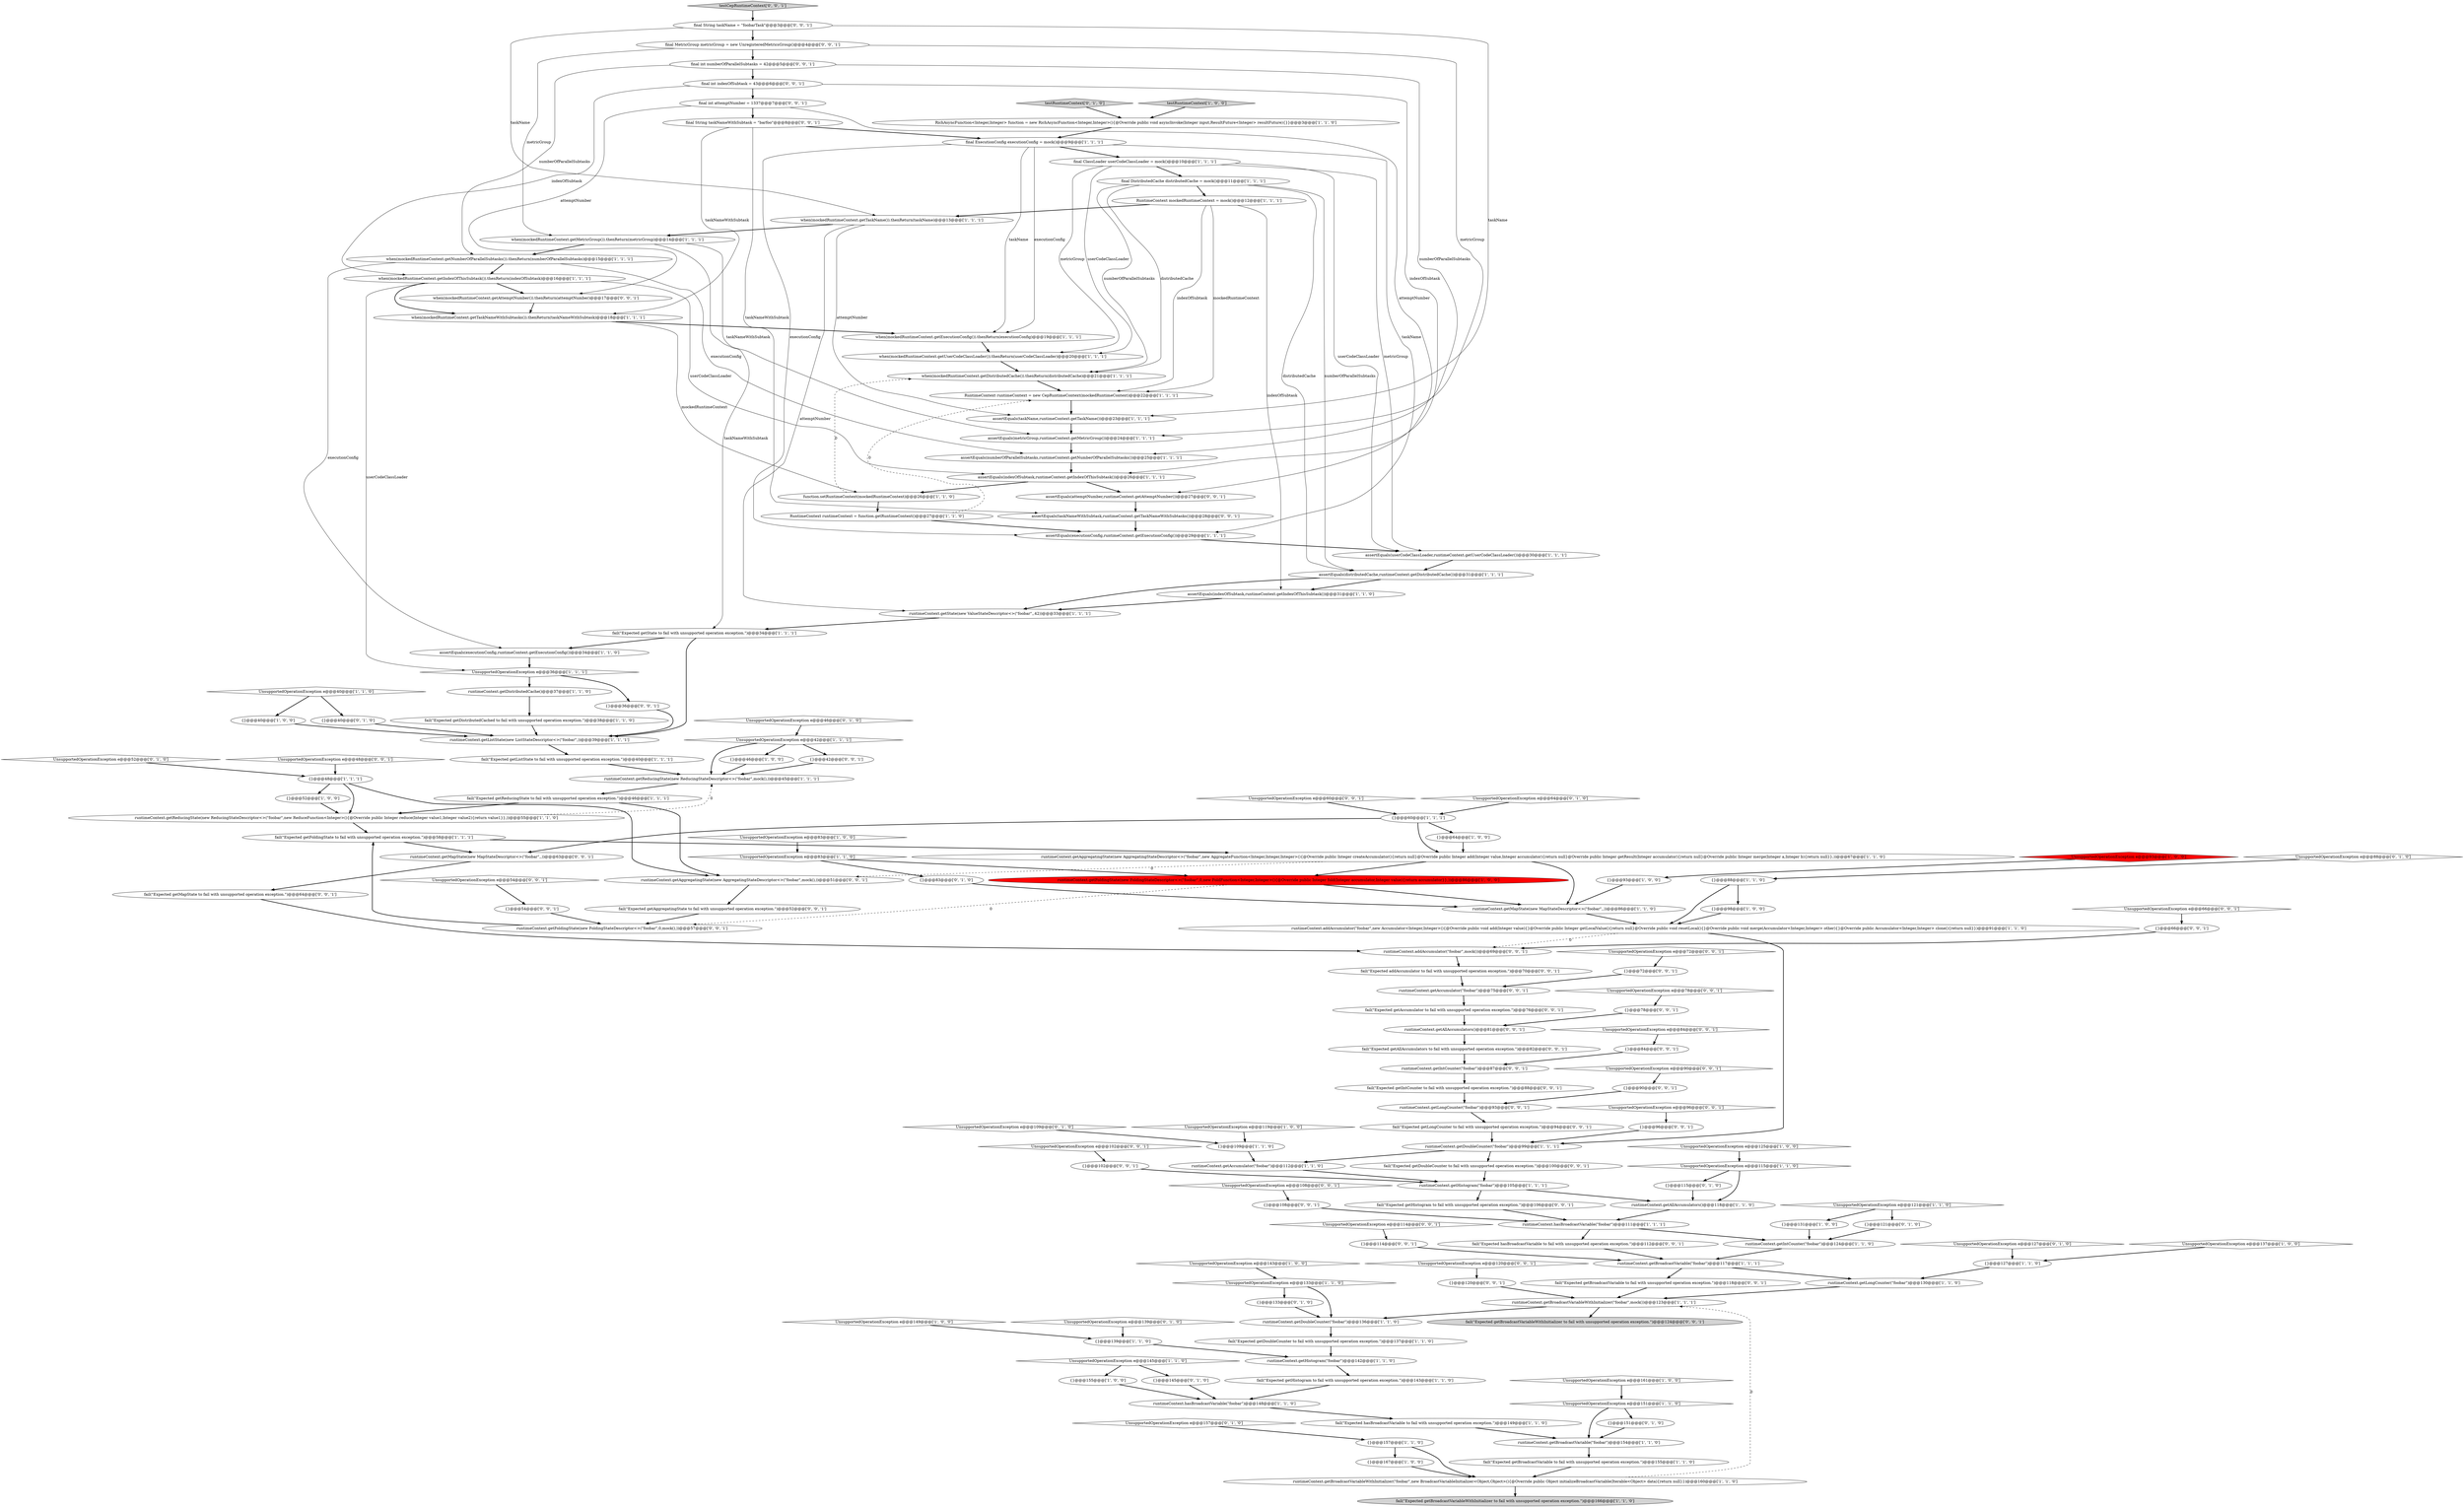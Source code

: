 digraph {
13 [style = filled, label = "when(mockedRuntimeContext.getTaskNameWithSubtasks()).thenReturn(taskNameWithSubtask)@@@18@@@['1', '1', '1']", fillcolor = white, shape = ellipse image = "AAA0AAABBB1BBB"];
145 [style = filled, label = "runtimeContext.getLongCounter(\"foobar\")@@@93@@@['0', '0', '1']", fillcolor = white, shape = ellipse image = "AAA0AAABBB3BBB"];
146 [style = filled, label = "fail(\"Expected getAllAccumulators to fail with unsupported operation exception.\")@@@82@@@['0', '0', '1']", fillcolor = white, shape = ellipse image = "AAA0AAABBB3BBB"];
90 [style = filled, label = "when(mockedRuntimeContext.getIndexOfThisSubtask()).thenReturn(indexOfSubtask)@@@16@@@['1', '1', '1']", fillcolor = white, shape = ellipse image = "AAA0AAABBB1BBB"];
110 [style = filled, label = "UnsupportedOperationException e@@@96@@@['0', '0', '1']", fillcolor = white, shape = diamond image = "AAA0AAABBB3BBB"];
9 [style = filled, label = "UnsupportedOperationException e@@@36@@@['1', '1', '1']", fillcolor = white, shape = diamond image = "AAA0AAABBB1BBB"];
161 [style = filled, label = "fail(\"Expected getBroadcastVariableWithInitializer to fail with unsupported operation exception.\")@@@124@@@['0', '0', '1']", fillcolor = lightgray, shape = ellipse image = "AAA0AAABBB3BBB"];
96 [style = filled, label = "UnsupportedOperationException e@@@88@@@['0', '1', '0']", fillcolor = white, shape = diamond image = "AAA0AAABBB2BBB"];
26 [style = filled, label = "runtimeContext.getReducingState(new ReducingStateDescriptor<>(\"foobar\",new ReduceFunction<Integer>(){@Override public Integer reduce(Integer value1,Integer value2){return value1}},))@@@55@@@['1', '1', '0']", fillcolor = white, shape = ellipse image = "AAA0AAABBB1BBB"];
21 [style = filled, label = "RuntimeContext runtimeContext = new CepRuntimeContext(mockedRuntimeContext)@@@22@@@['1', '1', '1']", fillcolor = white, shape = ellipse image = "AAA0AAABBB1BBB"];
7 [style = filled, label = "RichAsyncFunction<Integer,Integer> function = new RichAsyncFunction<Integer,Integer>(){@Override public void asyncInvoke(Integer input,ResultFuture<Integer> resultFuture){}}@@@3@@@['1', '1', '0']", fillcolor = white, shape = ellipse image = "AAA0AAABBB1BBB"];
93 [style = filled, label = "{}@@@40@@@['0', '1', '0']", fillcolor = white, shape = ellipse image = "AAA0AAABBB2BBB"];
81 [style = filled, label = "UnsupportedOperationException e@@@83@@@['1', '1', '0']", fillcolor = white, shape = diamond image = "AAA0AAABBB1BBB"];
87 [style = filled, label = "final DistributedCache distributedCache = mock()@@@11@@@['1', '1', '1']", fillcolor = white, shape = ellipse image = "AAA0AAABBB1BBB"];
14 [style = filled, label = "runtimeContext.getReducingState(new ReducingStateDescriptor<>(\"foobar\",mock(),))@@@45@@@['1', '1', '1']", fillcolor = white, shape = ellipse image = "AAA0AAABBB1BBB"];
125 [style = filled, label = "{}@@@72@@@['0', '0', '1']", fillcolor = white, shape = ellipse image = "AAA0AAABBB3BBB"];
50 [style = filled, label = "assertEquals(numberOfParallelSubtasks,runtimeContext.getNumberOfParallelSubtasks())@@@25@@@['1', '1', '1']", fillcolor = white, shape = ellipse image = "AAA0AAABBB1BBB"];
52 [style = filled, label = "runtimeContext.getDoubleCounter(\"foobar\")@@@99@@@['1', '1', '1']", fillcolor = white, shape = ellipse image = "AAA0AAABBB1BBB"];
119 [style = filled, label = "UnsupportedOperationException e@@@60@@@['0', '0', '1']", fillcolor = white, shape = diamond image = "AAA0AAABBB3BBB"];
148 [style = filled, label = "{}@@@36@@@['0', '0', '1']", fillcolor = white, shape = ellipse image = "AAA0AAABBB3BBB"];
48 [style = filled, label = "when(mockedRuntimeContext.getTaskName()).thenReturn(taskName)@@@13@@@['1', '1', '1']", fillcolor = white, shape = ellipse image = "AAA0AAABBB1BBB"];
30 [style = filled, label = "assertEquals(executionConfig,runtimeContext.getExecutionConfig())@@@29@@@['1', '1', '1']", fillcolor = white, shape = ellipse image = "AAA0AAABBB1BBB"];
156 [style = filled, label = "{}@@@102@@@['0', '0', '1']", fillcolor = white, shape = ellipse image = "AAA0AAABBB3BBB"];
116 [style = filled, label = "{}@@@54@@@['0', '0', '1']", fillcolor = white, shape = ellipse image = "AAA0AAABBB3BBB"];
24 [style = filled, label = "runtimeContext.getBroadcastVariable(\"foobar\")@@@117@@@['1', '1', '1']", fillcolor = white, shape = ellipse image = "AAA0AAABBB1BBB"];
36 [style = filled, label = "{}@@@46@@@['1', '0', '0']", fillcolor = white, shape = ellipse image = "AAA0AAABBB1BBB"];
86 [style = filled, label = "{}@@@157@@@['1', '1', '0']", fillcolor = white, shape = ellipse image = "AAA0AAABBB1BBB"];
42 [style = filled, label = "{}@@@93@@@['1', '0', '0']", fillcolor = white, shape = ellipse image = "AAA0AAABBB1BBB"];
79 [style = filled, label = "{}@@@60@@@['1', '1', '1']", fillcolor = white, shape = ellipse image = "AAA0AAABBB1BBB"];
0 [style = filled, label = "fail(\"Expected getFoldingState to fail with unsupported operation exception.\")@@@58@@@['1', '1', '1']", fillcolor = white, shape = ellipse image = "AAA0AAABBB1BBB"];
127 [style = filled, label = "fail(\"Expected getHistogram to fail with unsupported operation exception.\")@@@106@@@['0', '0', '1']", fillcolor = white, shape = ellipse image = "AAA0AAABBB3BBB"];
10 [style = filled, label = "UnsupportedOperationException e@@@119@@@['1', '0', '0']", fillcolor = white, shape = diamond image = "AAA0AAABBB1BBB"];
126 [style = filled, label = "UnsupportedOperationException e@@@66@@@['0', '0', '1']", fillcolor = white, shape = diamond image = "AAA0AAABBB3BBB"];
29 [style = filled, label = "fail(\"Expected getDoubleCounter to fail with unsupported operation exception.\")@@@137@@@['1', '1', '0']", fillcolor = white, shape = ellipse image = "AAA0AAABBB1BBB"];
138 [style = filled, label = "fail(\"Expected addAccumulator to fail with unsupported operation exception.\")@@@70@@@['0', '0', '1']", fillcolor = white, shape = ellipse image = "AAA0AAABBB3BBB"];
140 [style = filled, label = "fail(\"Expected getAggregatingState to fail with unsupported operation exception.\")@@@52@@@['0', '0', '1']", fillcolor = white, shape = ellipse image = "AAA0AAABBB3BBB"];
73 [style = filled, label = "UnsupportedOperationException e@@@121@@@['1', '1', '0']", fillcolor = white, shape = diamond image = "AAA0AAABBB1BBB"];
76 [style = filled, label = "UnsupportedOperationException e@@@133@@@['1', '1', '0']", fillcolor = white, shape = diamond image = "AAA0AAABBB1BBB"];
82 [style = filled, label = "UnsupportedOperationException e@@@93@@@['1', '0', '0']", fillcolor = red, shape = diamond image = "AAA1AAABBB1BBB"];
84 [style = filled, label = "when(mockedRuntimeContext.getMetricGroup()).thenReturn(metricGroup)@@@14@@@['1', '1', '1']", fillcolor = white, shape = ellipse image = "AAA0AAABBB1BBB"];
117 [style = filled, label = "{}@@@120@@@['0', '0', '1']", fillcolor = white, shape = ellipse image = "AAA0AAABBB3BBB"];
150 [style = filled, label = "runtimeContext.getMapState(new MapStateDescriptor<>(\"foobar\",,))@@@63@@@['0', '0', '1']", fillcolor = white, shape = ellipse image = "AAA0AAABBB3BBB"];
77 [style = filled, label = "fail(\"Expected getReducingState to fail with unsupported operation exception.\")@@@46@@@['1', '1', '1']", fillcolor = white, shape = ellipse image = "AAA0AAABBB1BBB"];
39 [style = filled, label = "{}@@@167@@@['1', '0', '0']", fillcolor = white, shape = ellipse image = "AAA0AAABBB1BBB"];
58 [style = filled, label = "runtimeContext.getDoubleCounter(\"foobar\")@@@136@@@['1', '1', '0']", fillcolor = white, shape = ellipse image = "AAA0AAABBB1BBB"];
112 [style = filled, label = "UnsupportedOperationException e@@@102@@@['0', '0', '1']", fillcolor = white, shape = diamond image = "AAA0AAABBB3BBB"];
91 [style = filled, label = "fail(\"Expected getBroadcastVariable to fail with unsupported operation exception.\")@@@155@@@['1', '1', '0']", fillcolor = white, shape = ellipse image = "AAA0AAABBB1BBB"];
135 [style = filled, label = "fail(\"Expected getAccumulator to fail with unsupported operation exception.\")@@@76@@@['0', '0', '1']", fillcolor = white, shape = ellipse image = "AAA0AAABBB3BBB"];
133 [style = filled, label = "fail(\"Expected getIntCounter to fail with unsupported operation exception.\")@@@88@@@['0', '0', '1']", fillcolor = white, shape = ellipse image = "AAA0AAABBB3BBB"];
63 [style = filled, label = "runtimeContext.getHistogram(\"foobar\")@@@105@@@['1', '1', '1']", fillcolor = white, shape = ellipse image = "AAA0AAABBB1BBB"];
115 [style = filled, label = "{}@@@42@@@['0', '0', '1']", fillcolor = white, shape = ellipse image = "AAA0AAABBB3BBB"];
88 [style = filled, label = "UnsupportedOperationException e@@@145@@@['1', '1', '0']", fillcolor = white, shape = diamond image = "AAA0AAABBB1BBB"];
139 [style = filled, label = "{}@@@90@@@['0', '0', '1']", fillcolor = white, shape = ellipse image = "AAA0AAABBB3BBB"];
15 [style = filled, label = "assertEquals(indexOfSubtask,runtimeContext.getIndexOfThisSubtask())@@@26@@@['1', '1', '1']", fillcolor = white, shape = ellipse image = "AAA0AAABBB1BBB"];
34 [style = filled, label = "runtimeContext.getMapState(new MapStateDescriptor<>(\"foobar\",,))@@@86@@@['1', '1', '0']", fillcolor = white, shape = ellipse image = "AAA0AAABBB1BBB"];
147 [style = filled, label = "runtimeContext.getAggregatingState(new AggregatingStateDescriptor<>(\"foobar\",mock(),))@@@51@@@['0', '0', '1']", fillcolor = white, shape = ellipse image = "AAA0AAABBB3BBB"];
67 [style = filled, label = "when(mockedRuntimeContext.getDistributedCache()).thenReturn(distributedCache)@@@21@@@['1', '1', '1']", fillcolor = white, shape = ellipse image = "AAA0AAABBB1BBB"];
97 [style = filled, label = "{}@@@133@@@['0', '1', '0']", fillcolor = white, shape = ellipse image = "AAA0AAABBB2BBB"];
11 [style = filled, label = "UnsupportedOperationException e@@@83@@@['1', '0', '0']", fillcolor = white, shape = diamond image = "AAA0AAABBB1BBB"];
46 [style = filled, label = "{}@@@48@@@['1', '1', '1']", fillcolor = white, shape = ellipse image = "AAA0AAABBB1BBB"];
111 [style = filled, label = "UnsupportedOperationException e@@@54@@@['0', '0', '1']", fillcolor = white, shape = diamond image = "AAA0AAABBB3BBB"];
94 [style = filled, label = "UnsupportedOperationException e@@@139@@@['0', '1', '0']", fillcolor = white, shape = diamond image = "AAA0AAABBB2BBB"];
114 [style = filled, label = "assertEquals(attemptNumber,runtimeContext.getAttemptNumber())@@@27@@@['0', '0', '1']", fillcolor = white, shape = ellipse image = "AAA0AAABBB3BBB"];
151 [style = filled, label = "fail(\"Expected hasBroadcastVariable to fail with unsupported operation exception.\")@@@112@@@['0', '0', '1']", fillcolor = white, shape = ellipse image = "AAA0AAABBB3BBB"];
25 [style = filled, label = "runtimeContext.getAllAccumulators()@@@118@@@['1', '1', '0']", fillcolor = white, shape = ellipse image = "AAA0AAABBB1BBB"];
141 [style = filled, label = "UnsupportedOperationException e@@@90@@@['0', '0', '1']", fillcolor = white, shape = diamond image = "AAA0AAABBB3BBB"];
66 [style = filled, label = "fail(\"Expected getHistogram to fail with unsupported operation exception.\")@@@143@@@['1', '1', '0']", fillcolor = white, shape = ellipse image = "AAA0AAABBB1BBB"];
12 [style = filled, label = "runtimeContext.getFoldingState(new FoldingStateDescriptor<>(\"foobar\",0,new FoldFunction<Integer,Integer>(){@Override public Integer fold(Integer accumulator,Integer value){return accumulator}},))@@@86@@@['1', '0', '0']", fillcolor = red, shape = ellipse image = "AAA1AAABBB1BBB"];
131 [style = filled, label = "fail(\"Expected getMapState to fail with unsupported operation exception.\")@@@64@@@['0', '0', '1']", fillcolor = white, shape = ellipse image = "AAA0AAABBB3BBB"];
95 [style = filled, label = "{}@@@83@@@['0', '1', '0']", fillcolor = white, shape = ellipse image = "AAA0AAABBB2BBB"];
160 [style = filled, label = "assertEquals(taskNameWithSubtask,runtimeContext.getTaskNameWithSubtasks())@@@28@@@['0', '0', '1']", fillcolor = white, shape = ellipse image = "AAA0AAABBB3BBB"];
1 [style = filled, label = "UnsupportedOperationException e@@@125@@@['1', '0', '0']", fillcolor = white, shape = diamond image = "AAA0AAABBB1BBB"];
20 [style = filled, label = "UnsupportedOperationException e@@@151@@@['1', '1', '0']", fillcolor = white, shape = diamond image = "AAA0AAABBB1BBB"];
120 [style = filled, label = "final int numberOfParallelSubtasks = 42@@@5@@@['0', '0', '1']", fillcolor = white, shape = ellipse image = "AAA0AAABBB3BBB"];
142 [style = filled, label = "fail(\"Expected getBroadcastVariable to fail with unsupported operation exception.\")@@@118@@@['0', '0', '1']", fillcolor = white, shape = ellipse image = "AAA0AAABBB3BBB"];
124 [style = filled, label = "UnsupportedOperationException e@@@120@@@['0', '0', '1']", fillcolor = white, shape = diamond image = "AAA0AAABBB3BBB"];
155 [style = filled, label = "runtimeContext.getAccumulator(\"foobar\")@@@75@@@['0', '0', '1']", fillcolor = white, shape = ellipse image = "AAA0AAABBB3BBB"];
128 [style = filled, label = "{}@@@96@@@['0', '0', '1']", fillcolor = white, shape = ellipse image = "AAA0AAABBB3BBB"];
68 [style = filled, label = "assertEquals(executionConfig,runtimeContext.getExecutionConfig())@@@34@@@['1', '1', '0']", fillcolor = white, shape = ellipse image = "AAA0AAABBB1BBB"];
27 [style = filled, label = "assertEquals(metricGroup,runtimeContext.getMetricGroup())@@@24@@@['1', '1', '1']", fillcolor = white, shape = ellipse image = "AAA0AAABBB1BBB"];
123 [style = filled, label = "{}@@@84@@@['0', '0', '1']", fillcolor = white, shape = ellipse image = "AAA0AAABBB3BBB"];
41 [style = filled, label = "{}@@@109@@@['1', '1', '0']", fillcolor = white, shape = ellipse image = "AAA0AAABBB1BBB"];
49 [style = filled, label = "UnsupportedOperationException e@@@143@@@['1', '0', '0']", fillcolor = white, shape = diamond image = "AAA0AAABBB1BBB"];
144 [style = filled, label = "final MetricGroup metricGroup = new UnregisteredMetricsGroup()@@@4@@@['0', '0', '1']", fillcolor = white, shape = ellipse image = "AAA0AAABBB3BBB"];
132 [style = filled, label = "UnsupportedOperationException e@@@108@@@['0', '0', '1']", fillcolor = white, shape = diamond image = "AAA0AAABBB3BBB"];
105 [style = filled, label = "UnsupportedOperationException e@@@109@@@['0', '1', '0']", fillcolor = white, shape = diamond image = "AAA0AAABBB2BBB"];
51 [style = filled, label = "runtimeContext.getAggregatingState(new AggregatingStateDescriptor<>(\"foobar\",new AggregateFunction<Integer,Integer,Integer>(){@Override public Integer createAccumulator(){return null}@Override public Integer add(Integer value,Integer accumulator){return null}@Override public Integer getResult(Integer accumulator){return null}@Override public Integer merge(Integer a,Integer b){return null}},))@@@67@@@['1', '1', '0']", fillcolor = white, shape = ellipse image = "AAA0AAABBB1BBB"];
62 [style = filled, label = "fail(\"Expected getDistributedCached to fail with unsupported operation exception.\")@@@38@@@['1', '1', '0']", fillcolor = white, shape = ellipse image = "AAA0AAABBB1BBB"];
80 [style = filled, label = "runtimeContext.getBroadcastVariableWithInitializer(\"foobar\",new BroadcastVariableInitializer<Object,Object>(){@Override public Object initializeBroadcastVariable(Iterable<Object> data){return null}})@@@160@@@['1', '1', '0']", fillcolor = white, shape = ellipse image = "AAA0AAABBB1BBB"];
109 [style = filled, label = "runtimeContext.getIntCounter(\"foobar\")@@@87@@@['0', '0', '1']", fillcolor = white, shape = ellipse image = "AAA0AAABBB3BBB"];
129 [style = filled, label = "{}@@@114@@@['0', '0', '1']", fillcolor = white, shape = ellipse image = "AAA0AAABBB3BBB"];
35 [style = filled, label = "runtimeContext.getLongCounter(\"foobar\")@@@130@@@['1', '1', '0']", fillcolor = white, shape = ellipse image = "AAA0AAABBB1BBB"];
92 [style = filled, label = "{}@@@121@@@['0', '1', '0']", fillcolor = white, shape = ellipse image = "AAA0AAABBB2BBB"];
72 [style = filled, label = "{}@@@40@@@['1', '0', '0']", fillcolor = white, shape = ellipse image = "AAA0AAABBB1BBB"];
19 [style = filled, label = "runtimeContext.getBroadcastVariableWithInitializer(\"foobar\",mock())@@@123@@@['1', '1', '1']", fillcolor = white, shape = ellipse image = "AAA0AAABBB1BBB"];
103 [style = filled, label = "testRuntimeContext['0', '1', '0']", fillcolor = lightgray, shape = diamond image = "AAA0AAABBB2BBB"];
153 [style = filled, label = "fail(\"Expected getLongCounter to fail with unsupported operation exception.\")@@@94@@@['0', '0', '1']", fillcolor = white, shape = ellipse image = "AAA0AAABBB3BBB"];
3 [style = filled, label = "when(mockedRuntimeContext.getExecutionConfig()).thenReturn(executionConfig)@@@19@@@['1', '1', '1']", fillcolor = white, shape = ellipse image = "AAA0AAABBB1BBB"];
37 [style = filled, label = "when(mockedRuntimeContext.getNumberOfParallelSubtasks()).thenReturn(numberOfParallelSubtasks)@@@15@@@['1', '1', '1']", fillcolor = white, shape = ellipse image = "AAA0AAABBB1BBB"];
104 [style = filled, label = "UnsupportedOperationException e@@@46@@@['0', '1', '0']", fillcolor = white, shape = diamond image = "AAA0AAABBB2BBB"];
57 [style = filled, label = "UnsupportedOperationException e@@@42@@@['1', '1', '1']", fillcolor = white, shape = diamond image = "AAA0AAABBB1BBB"];
69 [style = filled, label = "final ExecutionConfig executionConfig = mock()@@@9@@@['1', '1', '1']", fillcolor = white, shape = ellipse image = "AAA0AAABBB1BBB"];
154 [style = filled, label = "{}@@@66@@@['0', '0', '1']", fillcolor = white, shape = ellipse image = "AAA0AAABBB3BBB"];
56 [style = filled, label = "assertEquals(distributedCache,runtimeContext.getDistributedCache())@@@31@@@['1', '1', '1']", fillcolor = white, shape = ellipse image = "AAA0AAABBB1BBB"];
121 [style = filled, label = "runtimeContext.getFoldingState(new FoldingStateDescriptor<>(\"foobar\",0,mock(),))@@@57@@@['0', '0', '1']", fillcolor = white, shape = ellipse image = "AAA0AAABBB3BBB"];
158 [style = filled, label = "when(mockedRuntimeContext.getAttemptNumber()).thenReturn(attemptNumber)@@@17@@@['0', '0', '1']", fillcolor = white, shape = ellipse image = "AAA0AAABBB3BBB"];
40 [style = filled, label = "runtimeContext.getBroadcastVariable(\"foobar\")@@@154@@@['1', '1', '0']", fillcolor = white, shape = ellipse image = "AAA0AAABBB1BBB"];
44 [style = filled, label = "runtimeContext.hasBroadcastVariable(\"foobar\")@@@148@@@['1', '1', '0']", fillcolor = white, shape = ellipse image = "AAA0AAABBB1BBB"];
59 [style = filled, label = "{}@@@139@@@['1', '1', '0']", fillcolor = white, shape = ellipse image = "AAA0AAABBB1BBB"];
55 [style = filled, label = "UnsupportedOperationException e@@@137@@@['1', '0', '0']", fillcolor = white, shape = diamond image = "AAA0AAABBB1BBB"];
33 [style = filled, label = "{}@@@88@@@['1', '1', '0']", fillcolor = white, shape = ellipse image = "AAA0AAABBB1BBB"];
75 [style = filled, label = "RuntimeContext runtimeContext = function.getRuntimeContext()@@@27@@@['1', '1', '0']", fillcolor = white, shape = ellipse image = "AAA0AAABBB1BBB"];
70 [style = filled, label = "assertEquals(taskName,runtimeContext.getTaskName())@@@23@@@['1', '1', '1']", fillcolor = white, shape = ellipse image = "AAA0AAABBB1BBB"];
107 [style = filled, label = "{}@@@151@@@['0', '1', '0']", fillcolor = white, shape = ellipse image = "AAA0AAABBB2BBB"];
137 [style = filled, label = "fail(\"Expected getDoubleCounter to fail with unsupported operation exception.\")@@@100@@@['0', '0', '1']", fillcolor = white, shape = ellipse image = "AAA0AAABBB3BBB"];
118 [style = filled, label = "UnsupportedOperationException e@@@72@@@['0', '0', '1']", fillcolor = white, shape = diamond image = "AAA0AAABBB3BBB"];
6 [style = filled, label = "{}@@@98@@@['1', '0', '0']", fillcolor = white, shape = ellipse image = "AAA0AAABBB1BBB"];
83 [style = filled, label = "when(mockedRuntimeContext.getUserCodeClassLoader()).thenReturn(userCodeClassLoader)@@@20@@@['1', '1', '1']", fillcolor = white, shape = ellipse image = "AAA0AAABBB1BBB"];
32 [style = filled, label = "runtimeContext.getState(new ValueStateDescriptor<>(\"foobar\",,42))@@@33@@@['1', '1', '1']", fillcolor = white, shape = ellipse image = "AAA0AAABBB1BBB"];
85 [style = filled, label = "assertEquals(userCodeClassLoader,runtimeContext.getUserCodeClassLoader())@@@30@@@['1', '1', '1']", fillcolor = white, shape = ellipse image = "AAA0AAABBB1BBB"];
74 [style = filled, label = "RuntimeContext mockedRuntimeContext = mock()@@@12@@@['1', '1', '1']", fillcolor = white, shape = ellipse image = "AAA0AAABBB1BBB"];
163 [style = filled, label = "{}@@@108@@@['0', '0', '1']", fillcolor = white, shape = ellipse image = "AAA0AAABBB3BBB"];
60 [style = filled, label = "{}@@@127@@@['1', '1', '0']", fillcolor = white, shape = ellipse image = "AAA0AAABBB1BBB"];
31 [style = filled, label = "{}@@@64@@@['1', '0', '0']", fillcolor = white, shape = ellipse image = "AAA0AAABBB1BBB"];
4 [style = filled, label = "{}@@@52@@@['1', '0', '0']", fillcolor = white, shape = ellipse image = "AAA0AAABBB1BBB"];
28 [style = filled, label = "UnsupportedOperationException e@@@149@@@['1', '0', '0']", fillcolor = white, shape = diamond image = "AAA0AAABBB1BBB"];
22 [style = filled, label = "runtimeContext.getDistributedCache()@@@37@@@['1', '1', '0']", fillcolor = white, shape = ellipse image = "AAA0AAABBB1BBB"];
61 [style = filled, label = "{}@@@155@@@['1', '0', '0']", fillcolor = white, shape = ellipse image = "AAA0AAABBB1BBB"];
78 [style = filled, label = "runtimeContext.getListState(new ListStateDescriptor<>(\"foobar\",))@@@39@@@['1', '1', '1']", fillcolor = white, shape = ellipse image = "AAA0AAABBB1BBB"];
23 [style = filled, label = "runtimeContext.getAccumulator(\"foobar\")@@@112@@@['1', '1', '0']", fillcolor = white, shape = ellipse image = "AAA0AAABBB1BBB"];
54 [style = filled, label = "function.setRuntimeContext(mockedRuntimeContext)@@@26@@@['1', '1', '0']", fillcolor = white, shape = ellipse image = "AAA0AAABBB1BBB"];
108 [style = filled, label = "{}@@@78@@@['0', '0', '1']", fillcolor = white, shape = ellipse image = "AAA0AAABBB3BBB"];
99 [style = filled, label = "UnsupportedOperationException e@@@52@@@['0', '1', '0']", fillcolor = white, shape = diamond image = "AAA0AAABBB2BBB"];
5 [style = filled, label = "UnsupportedOperationException e@@@161@@@['1', '0', '0']", fillcolor = white, shape = diamond image = "AAA0AAABBB1BBB"];
53 [style = filled, label = "fail(\"Expected hasBroadcastVariable to fail with unsupported operation exception.\")@@@149@@@['1', '1', '0']", fillcolor = white, shape = ellipse image = "AAA0AAABBB1BBB"];
98 [style = filled, label = "UnsupportedOperationException e@@@127@@@['0', '1', '0']", fillcolor = white, shape = diamond image = "AAA0AAABBB2BBB"];
47 [style = filled, label = "fail(\"Expected getState to fail with unsupported operation exception.\")@@@34@@@['1', '1', '1']", fillcolor = white, shape = ellipse image = "AAA0AAABBB1BBB"];
157 [style = filled, label = "runtimeContext.addAccumulator(\"foobar\",mock())@@@69@@@['0', '0', '1']", fillcolor = white, shape = ellipse image = "AAA0AAABBB3BBB"];
8 [style = filled, label = "runtimeContext.getHistogram(\"foobar\")@@@142@@@['1', '1', '0']", fillcolor = white, shape = ellipse image = "AAA0AAABBB1BBB"];
136 [style = filled, label = "UnsupportedOperationException e@@@78@@@['0', '0', '1']", fillcolor = white, shape = diamond image = "AAA0AAABBB3BBB"];
152 [style = filled, label = "runtimeContext.getAllAccumulators()@@@81@@@['0', '0', '1']", fillcolor = white, shape = ellipse image = "AAA0AAABBB3BBB"];
16 [style = filled, label = "runtimeContext.hasBroadcastVariable(\"foobar\")@@@111@@@['1', '1', '1']", fillcolor = white, shape = ellipse image = "AAA0AAABBB1BBB"];
89 [style = filled, label = "UnsupportedOperationException e@@@40@@@['1', '1', '0']", fillcolor = white, shape = diamond image = "AAA0AAABBB1BBB"];
159 [style = filled, label = "testCepRuntimeContext['0', '0', '1']", fillcolor = lightgray, shape = diamond image = "AAA0AAABBB3BBB"];
64 [style = filled, label = "final ClassLoader userCodeClassLoader = mock()@@@10@@@['1', '1', '1']", fillcolor = white, shape = ellipse image = "AAA0AAABBB1BBB"];
45 [style = filled, label = "{}@@@131@@@['1', '0', '0']", fillcolor = white, shape = ellipse image = "AAA0AAABBB1BBB"];
162 [style = filled, label = "final int attemptNumber = 1337@@@7@@@['0', '0', '1']", fillcolor = white, shape = ellipse image = "AAA0AAABBB3BBB"];
43 [style = filled, label = "runtimeContext.getIntCounter(\"foobar\")@@@124@@@['1', '1', '0']", fillcolor = white, shape = ellipse image = "AAA0AAABBB1BBB"];
134 [style = filled, label = "final int indexOfSubtask = 43@@@6@@@['0', '0', '1']", fillcolor = white, shape = ellipse image = "AAA0AAABBB3BBB"];
100 [style = filled, label = "{}@@@115@@@['0', '1', '0']", fillcolor = white, shape = ellipse image = "AAA0AAABBB2BBB"];
101 [style = filled, label = "UnsupportedOperationException e@@@64@@@['0', '1', '0']", fillcolor = white, shape = diamond image = "AAA0AAABBB2BBB"];
130 [style = filled, label = "UnsupportedOperationException e@@@84@@@['0', '0', '1']", fillcolor = white, shape = diamond image = "AAA0AAABBB3BBB"];
149 [style = filled, label = "UnsupportedOperationException e@@@114@@@['0', '0', '1']", fillcolor = white, shape = diamond image = "AAA0AAABBB3BBB"];
143 [style = filled, label = "final String taskName = \"foobarTask\"@@@3@@@['0', '0', '1']", fillcolor = white, shape = ellipse image = "AAA0AAABBB3BBB"];
38 [style = filled, label = "fail(\"Expected getListState to fail with unsupported operation exception.\")@@@40@@@['1', '1', '1']", fillcolor = white, shape = ellipse image = "AAA0AAABBB1BBB"];
17 [style = filled, label = "testRuntimeContext['1', '0', '0']", fillcolor = lightgray, shape = diamond image = "AAA0AAABBB1BBB"];
18 [style = filled, label = "assertEquals(indexOfSubtask,runtimeContext.getIndexOfThisSubtask())@@@31@@@['1', '1', '0']", fillcolor = white, shape = ellipse image = "AAA0AAABBB1BBB"];
65 [style = filled, label = "UnsupportedOperationException e@@@115@@@['1', '1', '0']", fillcolor = white, shape = diamond image = "AAA0AAABBB1BBB"];
106 [style = filled, label = "UnsupportedOperationException e@@@157@@@['0', '1', '0']", fillcolor = white, shape = diamond image = "AAA0AAABBB2BBB"];
113 [style = filled, label = "final String taskNameWithSubtask = \"barfoo\"@@@8@@@['0', '0', '1']", fillcolor = white, shape = ellipse image = "AAA0AAABBB3BBB"];
2 [style = filled, label = "fail(\"Expected getBroadcastVariableWithInitializer to fail with unsupported operation exception.\")@@@166@@@['1', '1', '0']", fillcolor = lightgray, shape = ellipse image = "AAA0AAABBB1BBB"];
71 [style = filled, label = "runtimeContext.addAccumulator(\"foobar\",new Accumulator<Integer,Integer>(){@Override public void add(Integer value){}@Override public Integer getLocalValue(){return null}@Override public void resetLocal(){}@Override public void merge(Accumulator<Integer,Integer> other){}@Override public Accumulator<Integer,Integer> clone(){return null}})@@@91@@@['1', '1', '0']", fillcolor = white, shape = ellipse image = "AAA0AAABBB1BBB"];
102 [style = filled, label = "{}@@@145@@@['0', '1', '0']", fillcolor = white, shape = ellipse image = "AAA0AAABBB2BBB"];
122 [style = filled, label = "UnsupportedOperationException e@@@48@@@['0', '0', '1']", fillcolor = white, shape = diamond image = "AAA0AAABBB3BBB"];
104->57 [style = bold, label=""];
39->80 [style = bold, label=""];
13->54 [style = solid, label="mockedRuntimeContext"];
52->137 [style = bold, label=""];
109->133 [style = bold, label=""];
159->143 [style = bold, label=""];
122->46 [style = bold, label=""];
116->121 [style = bold, label=""];
69->30 [style = solid, label="executionConfig"];
5->20 [style = bold, label=""];
162->114 [style = solid, label="attemptNumber"];
134->90 [style = solid, label="indexOfSubtask"];
69->3 [style = solid, label="executionConfig"];
15->54 [style = bold, label=""];
57->14 [style = bold, label=""];
88->102 [style = bold, label=""];
64->85 [style = solid, label="userCodeClassLoader"];
152->146 [style = bold, label=""];
113->69 [style = bold, label=""];
7->69 [style = bold, label=""];
10->41 [style = bold, label=""];
44->53 [style = bold, label=""];
89->93 [style = bold, label=""];
101->79 [style = bold, label=""];
158->13 [style = bold, label=""];
123->109 [style = bold, label=""];
127->16 [style = bold, label=""];
92->43 [style = bold, label=""];
144->120 [style = bold, label=""];
87->74 [style = bold, label=""];
87->67 [style = solid, label="numberOfParallelSubtasks"];
153->52 [style = bold, label=""];
128->52 [style = bold, label=""];
79->51 [style = bold, label=""];
144->27 [style = solid, label="metricGroup"];
45->43 [style = bold, label=""];
139->145 [style = bold, label=""];
99->46 [style = bold, label=""];
94->59 [style = bold, label=""];
43->24 [style = bold, label=""];
141->139 [style = bold, label=""];
20->107 [style = bold, label=""];
90->13 [style = bold, label=""];
129->24 [style = bold, label=""];
18->32 [style = bold, label=""];
16->43 [style = bold, label=""];
74->21 [style = solid, label="indexOfSubtask"];
33->71 [style = bold, label=""];
120->50 [style = solid, label="numberOfParallelSubtasks"];
148->78 [style = bold, label=""];
26->14 [style = dashed, label="0"];
145->153 [style = bold, label=""];
89->72 [style = bold, label=""];
55->60 [style = bold, label=""];
162->158 [style = solid, label="attemptNumber"];
52->23 [style = bold, label=""];
63->127 [style = bold, label=""];
107->40 [style = bold, label=""];
56->32 [style = bold, label=""];
84->37 [style = bold, label=""];
78->38 [style = bold, label=""];
46->147 [style = bold, label=""];
71->52 [style = bold, label=""];
69->64 [style = bold, label=""];
48->70 [style = solid, label="attemptNumber"];
48->32 [style = solid, label="attemptNumber"];
36->14 [style = bold, label=""];
124->117 [style = bold, label=""];
57->115 [style = bold, label=""];
90->158 [style = bold, label=""];
34->71 [style = bold, label=""];
26->0 [style = bold, label=""];
14->77 [style = bold, label=""];
93->78 [style = bold, label=""];
31->51 [style = bold, label=""];
162->113 [style = bold, label=""];
46->4 [style = bold, label=""];
65->100 [style = bold, label=""];
100->25 [style = bold, label=""];
113->13 [style = solid, label="taskNameWithSubtask"];
70->27 [style = bold, label=""];
80->19 [style = dashed, label="0"];
3->83 [style = bold, label=""];
68->9 [style = bold, label=""];
125->155 [style = bold, label=""];
149->129 [style = bold, label=""];
150->131 [style = bold, label=""];
62->78 [style = bold, label=""];
95->34 [style = bold, label=""];
157->138 [style = bold, label=""];
138->155 [style = bold, label=""];
37->90 [style = bold, label=""];
0->150 [style = bold, label=""];
83->67 [style = bold, label=""];
56->18 [style = bold, label=""];
143->144 [style = bold, label=""];
121->0 [style = bold, label=""];
28->59 [style = bold, label=""];
151->24 [style = bold, label=""];
126->154 [style = bold, label=""];
12->121 [style = dashed, label="0"];
65->25 [style = bold, label=""];
147->140 [style = bold, label=""];
9->22 [style = bold, label=""];
6->71 [style = bold, label=""];
137->63 [style = bold, label=""];
118->125 [style = bold, label=""];
90->9 [style = solid, label="userCodeClassLoader"];
144->84 [style = solid, label="metricGroup"];
51->12 [style = bold, label=""];
112->156 [style = bold, label=""];
47->78 [style = bold, label=""];
48->84 [style = bold, label=""];
156->63 [style = bold, label=""];
53->40 [style = bold, label=""];
69->30 [style = solid, label="taskName"];
73->45 [style = bold, label=""];
61->44 [style = bold, label=""];
135->152 [style = bold, label=""];
74->48 [style = bold, label=""];
85->56 [style = bold, label=""];
59->8 [style = bold, label=""];
73->92 [style = bold, label=""];
25->16 [style = bold, label=""];
136->108 [style = bold, label=""];
130->123 [style = bold, label=""];
24->142 [style = bold, label=""];
143->70 [style = solid, label="taskName"];
134->15 [style = solid, label="indexOfSubtask"];
74->21 [style = solid, label="mockedRuntimeContext"];
113->160 [style = solid, label="taskNameWithSubtask"];
54->75 [style = bold, label=""];
30->85 [style = bold, label=""];
84->47 [style = solid, label="taskNameWithSubtask"];
87->67 [style = solid, label="distributedCache"];
63->25 [style = bold, label=""];
77->26 [style = bold, label=""];
163->16 [style = bold, label=""];
114->160 [style = bold, label=""];
80->2 [style = bold, label=""];
117->19 [style = bold, label=""];
82->42 [style = bold, label=""];
69->3 [style = solid, label="taskName"];
119->79 [style = bold, label=""];
81->95 [style = bold, label=""];
23->63 [style = bold, label=""];
146->109 [style = bold, label=""];
142->19 [style = bold, label=""];
37->68 [style = solid, label="executionConfig"];
106->86 [style = bold, label=""];
15->114 [style = bold, label=""];
110->128 [style = bold, label=""];
88->61 [style = bold, label=""];
50->15 [style = bold, label=""];
1->65 [style = bold, label=""];
79->150 [style = bold, label=""];
8->66 [style = bold, label=""];
37->50 [style = solid, label="executionConfig"];
140->121 [style = bold, label=""];
76->97 [style = bold, label=""];
29->8 [style = bold, label=""];
42->34 [style = bold, label=""];
49->76 [style = bold, label=""];
96->33 [style = bold, label=""];
24->35 [style = bold, label=""];
19->161 [style = bold, label=""];
33->6 [style = bold, label=""];
35->19 [style = bold, label=""];
54->67 [style = dashed, label="0"];
47->68 [style = bold, label=""];
4->26 [style = bold, label=""];
134->162 [style = bold, label=""];
97->58 [style = bold, label=""];
64->85 [style = solid, label="metricGroup"];
75->30 [style = bold, label=""];
12->34 [style = bold, label=""];
40->91 [style = bold, label=""];
111->116 [style = bold, label=""];
154->157 [style = bold, label=""];
103->7 [style = bold, label=""];
71->157 [style = dashed, label="0"];
67->21 [style = bold, label=""];
75->21 [style = dashed, label="0"];
21->70 [style = bold, label=""];
38->14 [style = bold, label=""];
155->135 [style = bold, label=""];
120->37 [style = solid, label="numberOfParallelSubtasks"];
64->83 [style = solid, label="userCodeClassLoader"];
72->78 [style = bold, label=""];
87->56 [style = solid, label="distributedCache"];
17->7 [style = bold, label=""];
19->58 [style = bold, label=""];
133->145 [style = bold, label=""];
105->41 [style = bold, label=""];
87->56 [style = solid, label="numberOfParallelSubtasks"];
60->35 [style = bold, label=""];
160->30 [style = bold, label=""];
20->40 [style = bold, label=""];
90->15 [style = solid, label="userCodeClassLoader"];
102->44 [style = bold, label=""];
46->26 [style = bold, label=""];
9->148 [style = bold, label=""];
64->83 [style = solid, label="metricGroup"];
32->47 [style = bold, label=""];
13->3 [style = bold, label=""];
22->62 [style = bold, label=""];
64->87 [style = bold, label=""];
58->29 [style = bold, label=""];
115->14 [style = bold, label=""];
77->147 [style = bold, label=""];
98->60 [style = bold, label=""];
16->151 [style = bold, label=""];
27->50 [style = bold, label=""];
0->51 [style = bold, label=""];
91->80 [style = bold, label=""];
57->36 [style = bold, label=""];
86->80 [style = bold, label=""];
51->147 [style = dashed, label="0"];
143->48 [style = solid, label="taskName"];
120->134 [style = bold, label=""];
11->81 [style = bold, label=""];
76->58 [style = bold, label=""];
51->34 [style = bold, label=""];
131->157 [style = bold, label=""];
79->31 [style = bold, label=""];
86->39 [style = bold, label=""];
108->152 [style = bold, label=""];
81->12 [style = bold, label=""];
41->23 [style = bold, label=""];
84->27 [style = solid, label="taskNameWithSubtask"];
132->163 [style = bold, label=""];
66->44 [style = bold, label=""];
74->18 [style = solid, label="indexOfSubtask"];
}
